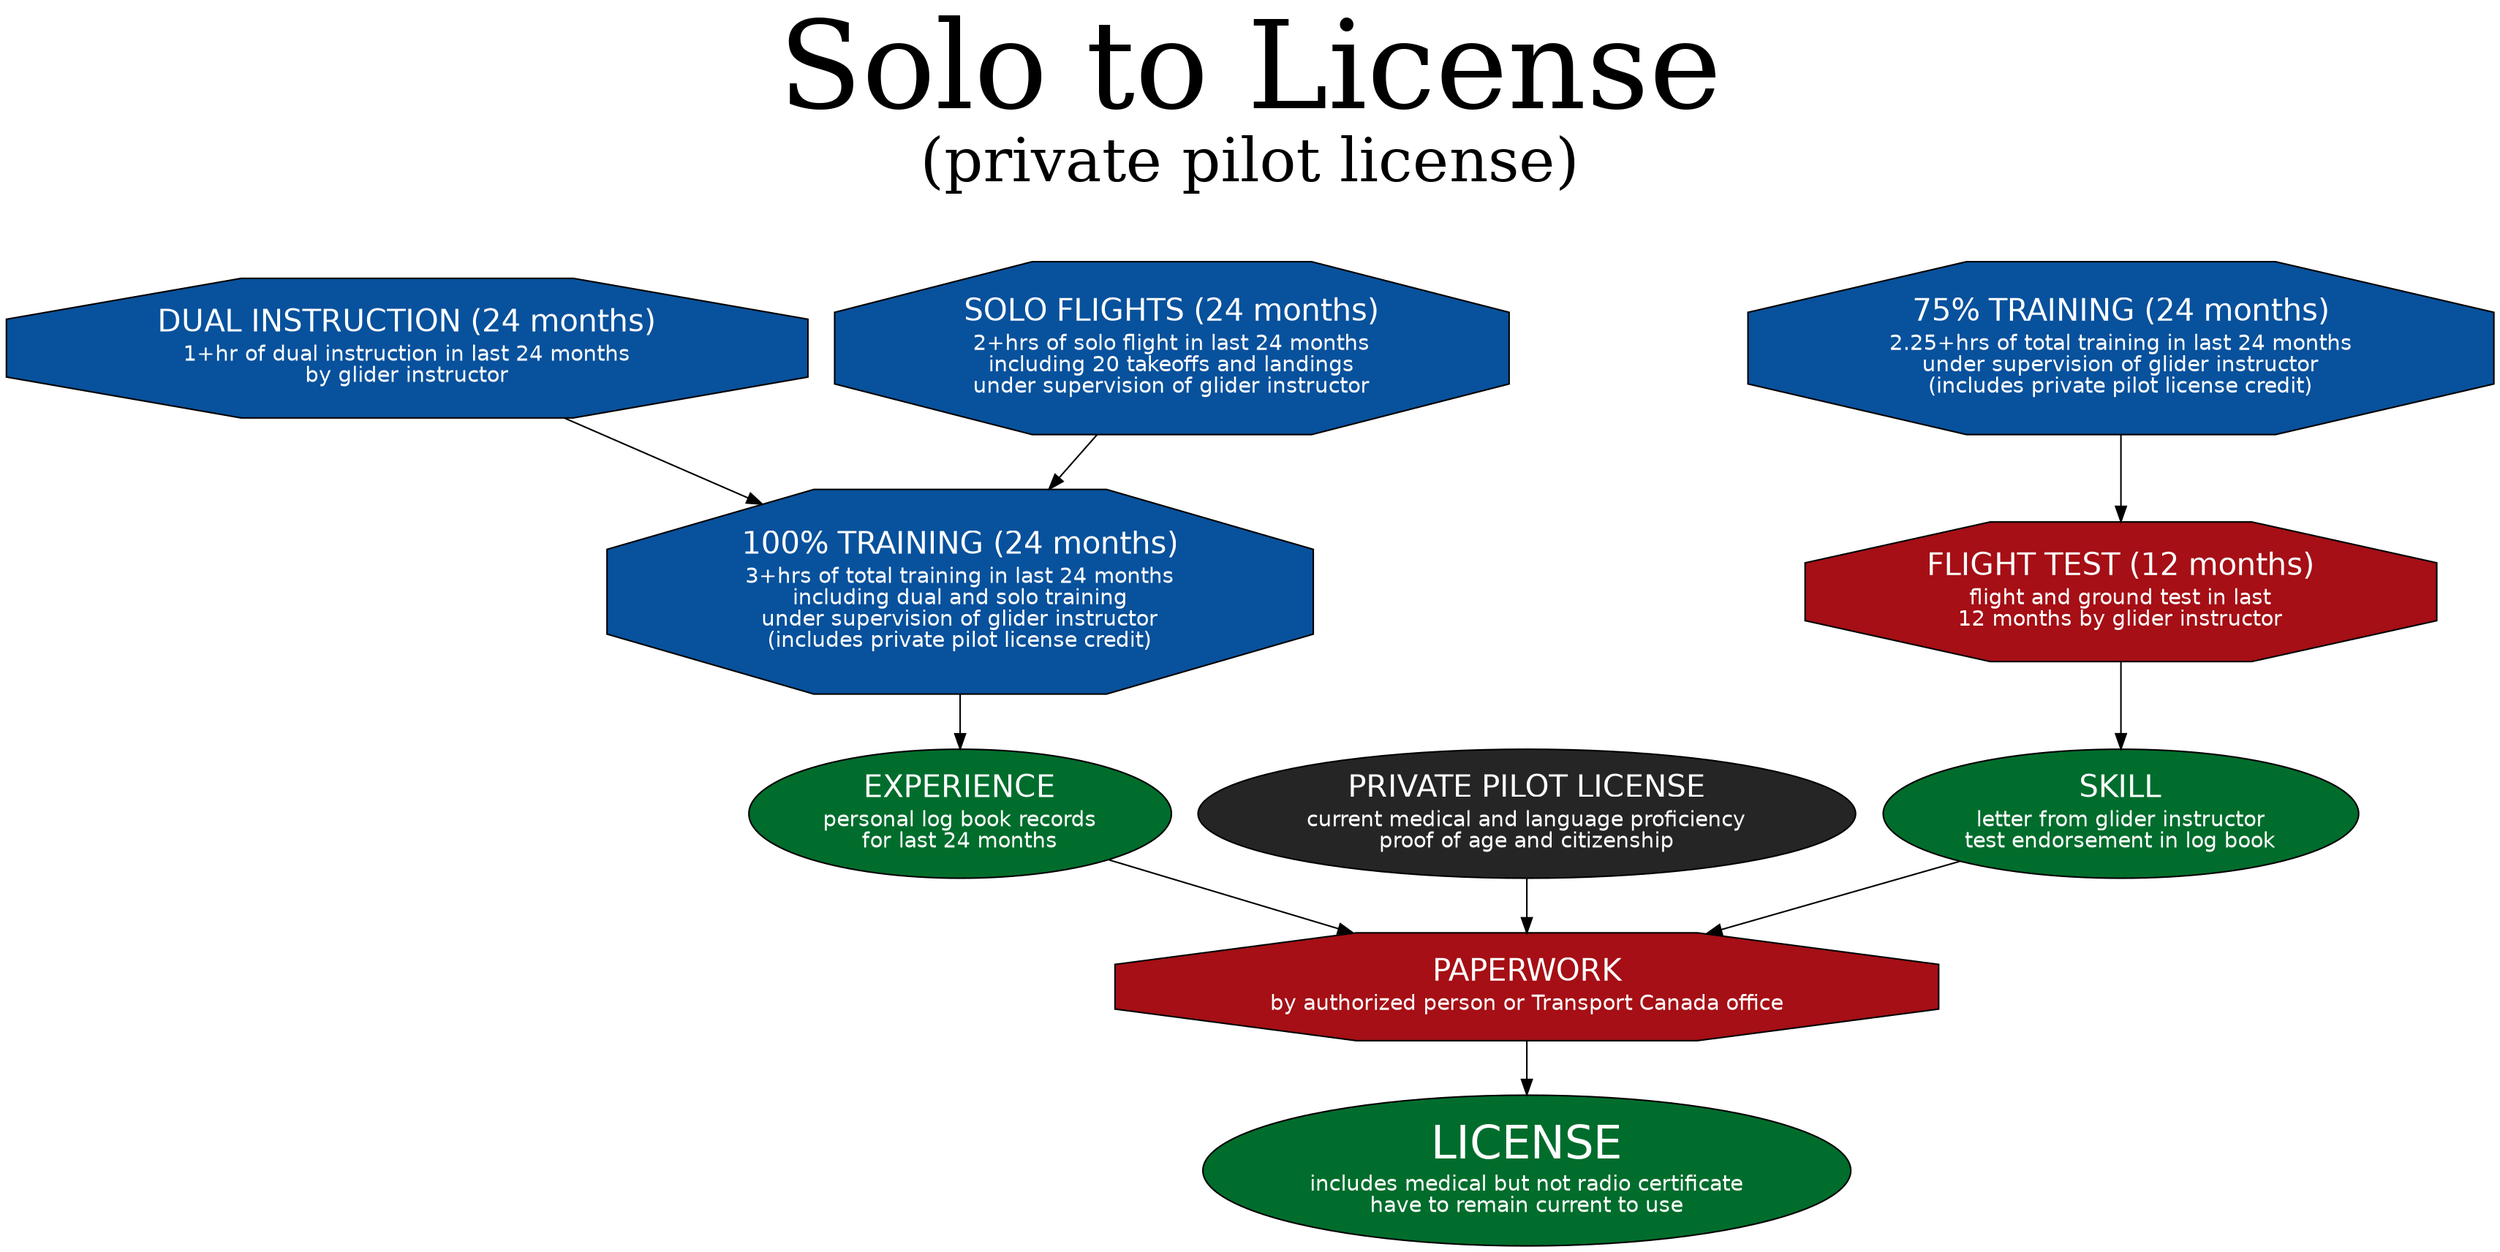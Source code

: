 digraph solo {
  label = <<FONT POINT-SIZE="80">Solo to License<BR/></FONT><FONT POINT-SIZE="40">(private pilot license)<BR/><BR/></FONT>>
  labelloc = t

  dual [label=<<FONT POINT-SIZE="20">DUAL INSTRUCTION (24 months)<BR/></FONT><FONT POINT-SIZE="4"><BR/></FONT>1+hr of dual instruction in last 24 months<BR/>by glider instructor>; fontname="Helvetica"; shape="octagon"; style="filled"; fontcolor="white"; fillcolor="/blues9/8"]
  solo [label=<<FONT POINT-SIZE="20">SOLO FLIGHTS (24 months)<BR/></FONT><FONT POINT-SIZE="4"><BR/></FONT>2+hrs of solo flight in last 24 months<BR/>including 20 takeoffs and landings<BR/>under supervision of glider instructor>; fontname="Helvetica"; shape="octagon"; style="filled"; fontcolor="white"; fillcolor="/blues9/8"]
  training75 [label=<<FONT POINT-SIZE="20">75% TRAINING (24 months)<BR/></FONT><FONT POINT-SIZE="4"><BR/></FONT>2.25+hrs of total training in last 24 months<BR/>under supervision of glider instructor<BR/>(includes private pilot license credit)>; fontname="Helvetica"; shape="octagon"; style="filled"; fontcolor="white"; fillcolor="/blues9/8"]

  training100 [label=<<FONT POINT-SIZE="20">100% TRAINING (24 months)<BR/></FONT><FONT POINT-SIZE="4"><BR/></FONT>3+hrs of total training in last 24 months<BR/>including dual and solo training<BR/>under supervision of glider instructor<BR/>(includes private pilot license credit)>; fontname="Helvetica"; shape="octagon"; style="filled"; fontcolor="white"; fillcolor="/blues9/8"]
  flighttest [label=<<FONT POINT-SIZE="20">FLIGHT TEST (12 months)<BR/></FONT><FONT POINT-SIZE="4"><BR/></FONT>flight and ground test in last<BR/>12 months by glider instructor>; fontname="Helvetica"; shape="octagon"; style="filled"; fontcolor="white"; fillcolor="/reds9/8"]

  ppl [label=<<FONT POINT-SIZE="20">PRIVATE PILOT LICENSE<BR/></FONT><FONT POINT-SIZE="4"><BR/></FONT>current medical and language proficiency<BR/>proof of age and citizenship>; fontname="Helvetica"; style="filled"; fontcolor="white"; fillcolor="/greys9/8"]
  experience [label=<<FONT POINT-SIZE="20">EXPERIENCE<BR/></FONT><FONT POINT-SIZE="4"><BR/></FONT>personal log book records<BR/>for last 24 months>; fontname="Helvetica"; style="filled"; fontcolor="white"; fillcolor="/greens9/8"]
  skill [label=<<FONT POINT-SIZE="20">SKILL<BR/></FONT><FONT POINT-SIZE="4"><BR/></FONT>letter from glider instructor<BR/>test endorsement in log book>; fontname="Helvetica"; style="filled"; fontcolor="white"; fillcolor="/greens9/8"]

  paperwork [label=<<FONT POINT-SIZE="20">PAPERWORK<BR/></FONT><FONT POINT-SIZE="4"><BR/></FONT>by authorized person or Transport Canada office>; fontname="Helvetica"; shape="octagon"; style="filled"; fontcolor="white"; fillcolor="/reds9/8"]

  license [label=<<FONT POINT-SIZE="30">LICENSE<BR/></FONT><FONT POINT-SIZE="4"><BR/></FONT>includes medical but not radio certificate<BR/>have to remain current to use>; fontname="Helvetica"; style="filled"; fontcolor="white"; fillcolor="/greens9/8"]

  dual -> training100
  solo -> training100
  training100 -> experience

  training75 -> flighttest
  flighttest -> skill

  experience -> paperwork
  ppl -> paperwork
  skill -> paperwork

  paperwork -> license
}

